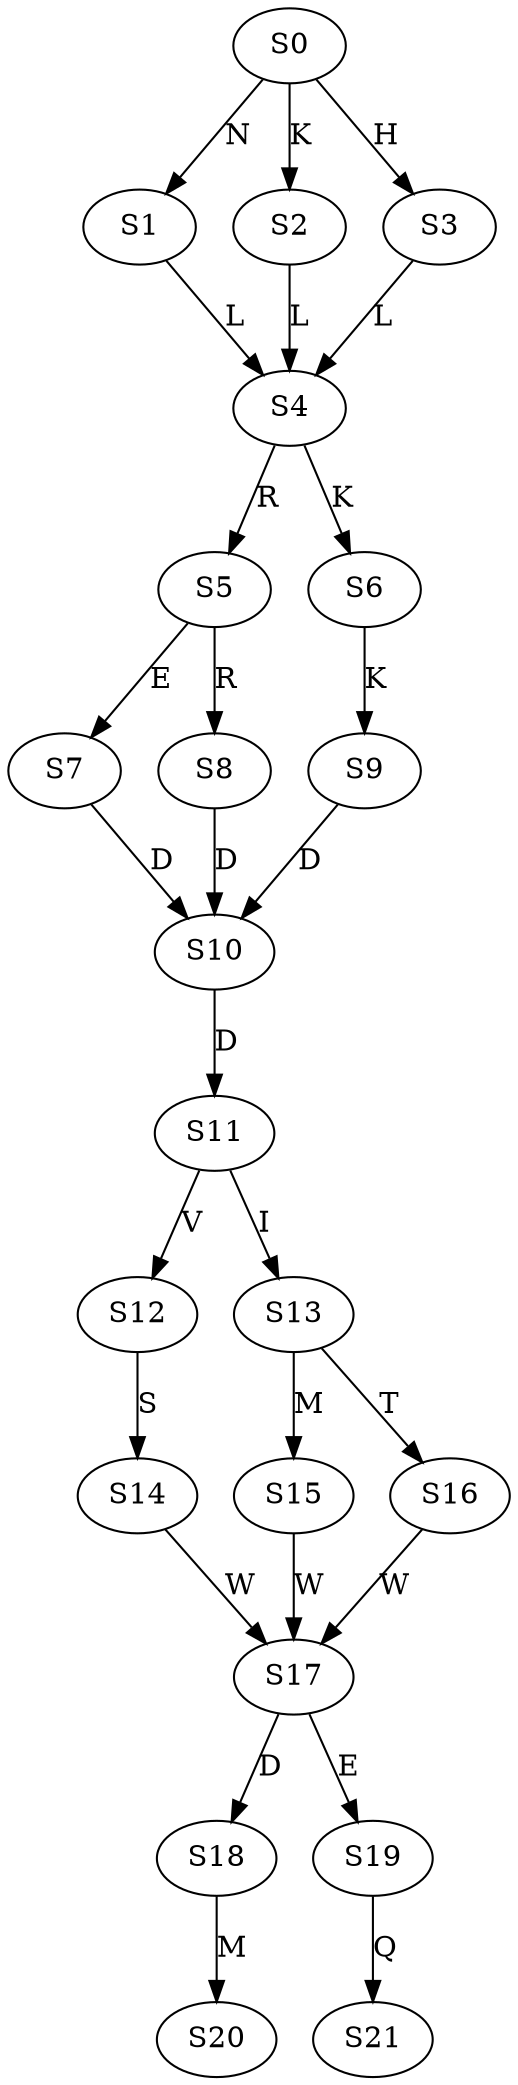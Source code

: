 strict digraph  {
	S0 -> S1 [ label = N ];
	S0 -> S2 [ label = K ];
	S0 -> S3 [ label = H ];
	S1 -> S4 [ label = L ];
	S2 -> S4 [ label = L ];
	S3 -> S4 [ label = L ];
	S4 -> S5 [ label = R ];
	S4 -> S6 [ label = K ];
	S5 -> S7 [ label = E ];
	S5 -> S8 [ label = R ];
	S6 -> S9 [ label = K ];
	S7 -> S10 [ label = D ];
	S8 -> S10 [ label = D ];
	S9 -> S10 [ label = D ];
	S10 -> S11 [ label = D ];
	S11 -> S12 [ label = V ];
	S11 -> S13 [ label = I ];
	S12 -> S14 [ label = S ];
	S13 -> S15 [ label = M ];
	S13 -> S16 [ label = T ];
	S14 -> S17 [ label = W ];
	S15 -> S17 [ label = W ];
	S16 -> S17 [ label = W ];
	S17 -> S18 [ label = D ];
	S17 -> S19 [ label = E ];
	S18 -> S20 [ label = M ];
	S19 -> S21 [ label = Q ];
}
